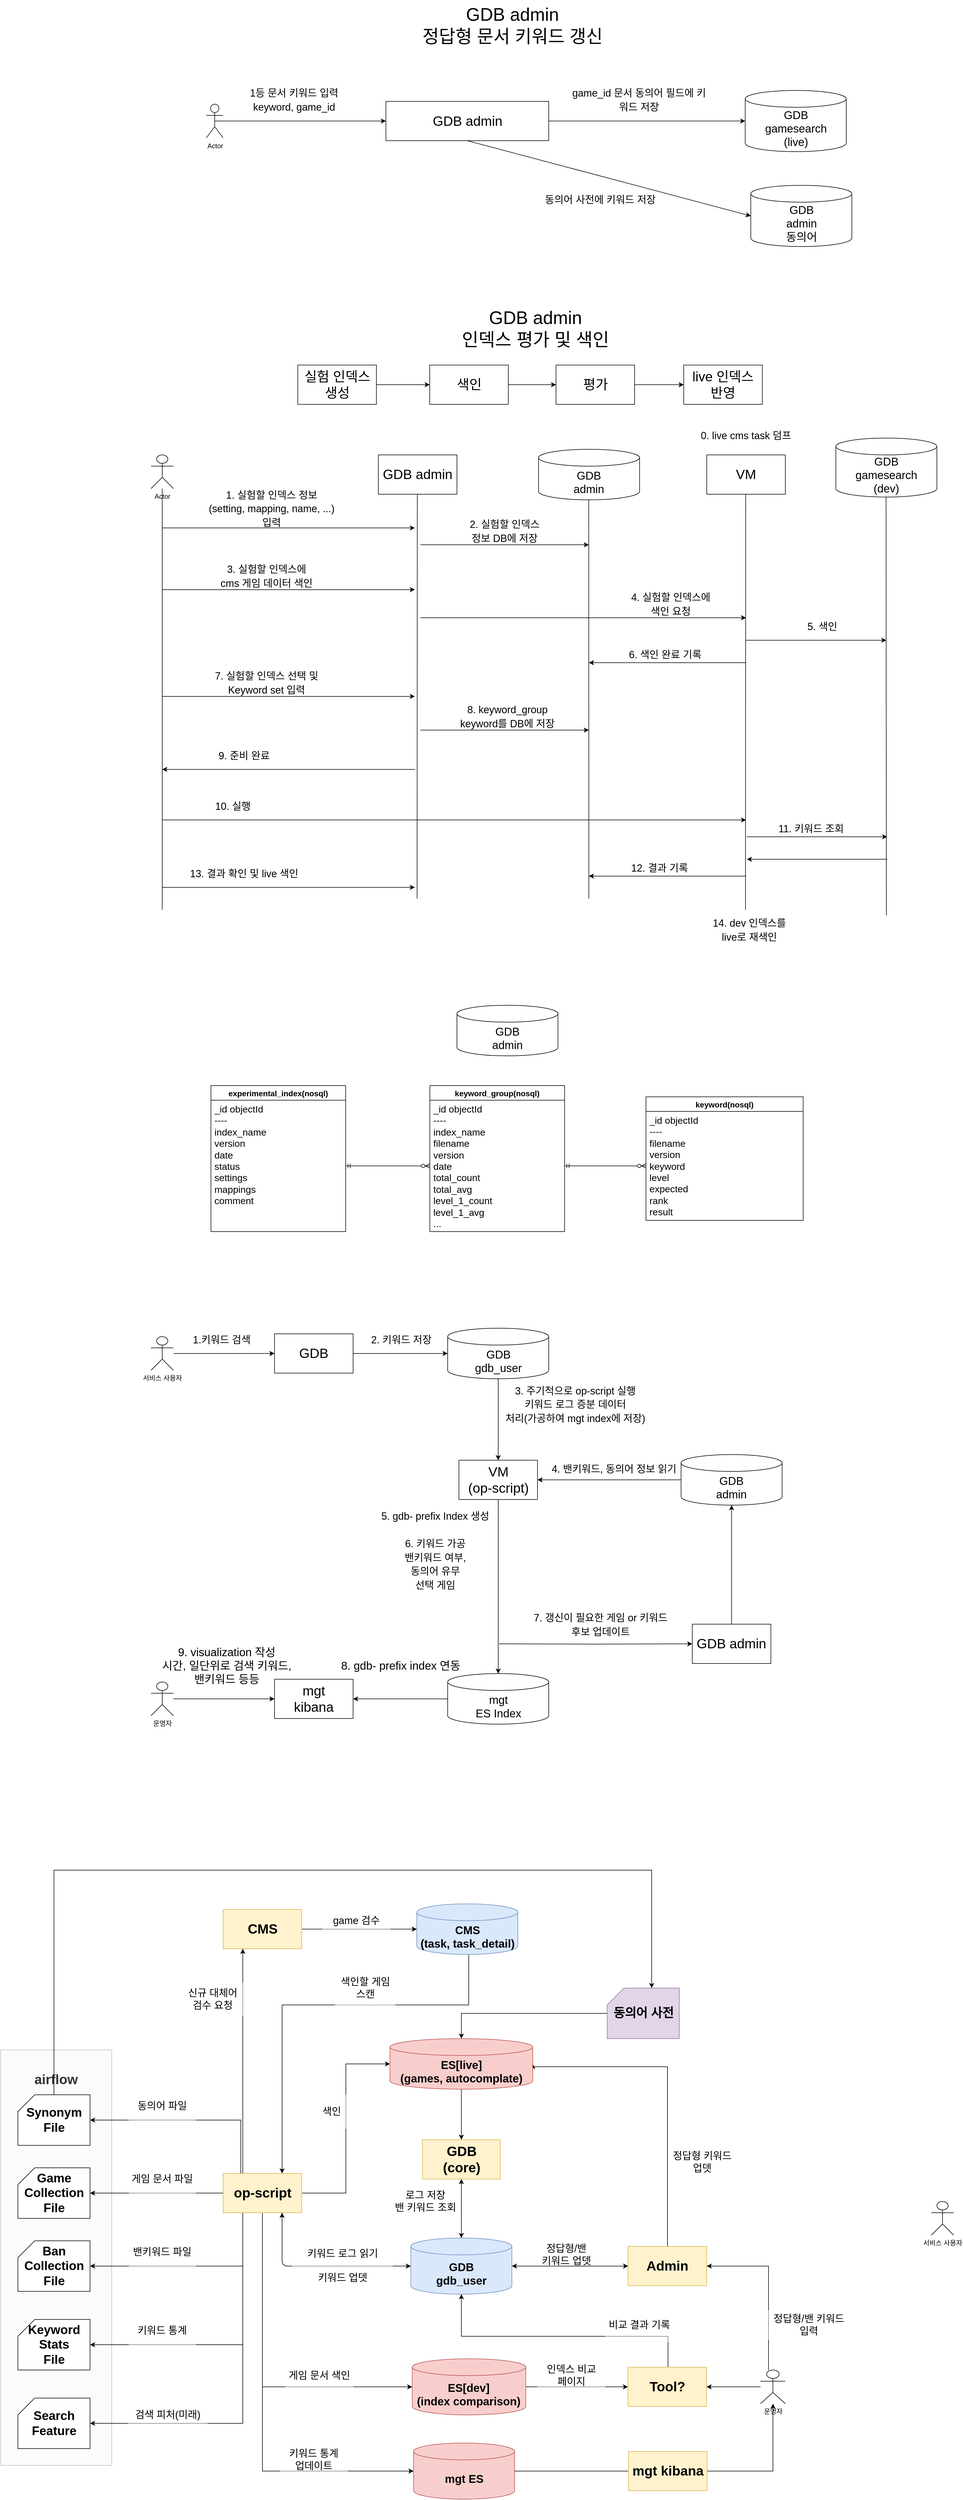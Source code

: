 <mxfile version="21.2.9" type="github">
  <diagram name="페이지-1" id="wMU4Spr5B8NG2VynbrcT">
    <mxGraphModel dx="7838" dy="-63" grid="1" gridSize="10" guides="1" tooltips="1" connect="1" arrows="1" fold="1" page="1" pageScale="1" pageWidth="827" pageHeight="1169" math="0" shadow="0">
      <root>
        <mxCell id="0" />
        <mxCell id="1" parent="0" />
        <mxCell id="NhqdgFwvO9RX2dPejDJj-90" value="airflow&lt;br&gt;&lt;br&gt;&lt;br&gt;&lt;br&gt;&lt;br&gt;&lt;br&gt;&lt;br&gt;&lt;br&gt;&lt;br&gt;&lt;br&gt;&lt;br&gt;&lt;br&gt;&lt;br&gt;&lt;br&gt;&lt;br&gt;&lt;br&gt;&lt;br&gt;&lt;br&gt;&lt;br&gt;&lt;br&gt;&lt;br&gt;&lt;br&gt;&lt;br&gt;" style="rounded=0;whiteSpace=wrap;html=1;fontSize=24;fillColor=#f5f5f5;strokeColor=#666666;fontStyle=1;fontColor=#333333;opacity=40;" vertex="1" parent="1">
          <mxGeometry x="-5087.88" y="4850" width="197.88" height="740" as="geometry" />
        </mxCell>
        <mxCell id="kOj9zgRLDcuydEbsRaON-1" value="&lt;span style=&quot;font-size: 32px;&quot;&gt;GDB admin&lt;br&gt;정답형 문서 키워드 갱신&lt;br&gt;&lt;/span&gt;" style="text;html=1;strokeColor=none;fillColor=none;align=center;verticalAlign=middle;whiteSpace=wrap;rounded=0;" parent="1" vertex="1">
          <mxGeometry x="-4431.5" y="1200" width="510" height="90" as="geometry" />
        </mxCell>
        <mxCell id="kOj9zgRLDcuydEbsRaON-2" value="keyword_group(nosql)" style="swimlane;fontStyle=1;childLayout=stackLayout;horizontal=1;startSize=26;horizontalStack=0;resizeParent=1;resizeParentMax=0;resizeLast=0;collapsible=1;marginBottom=0;align=center;fontSize=14;" parent="1" vertex="1">
          <mxGeometry x="-4323.25" y="3133" width="240" height="260" as="geometry" />
        </mxCell>
        <mxCell id="kOj9zgRLDcuydEbsRaON-3" value="&lt;div&gt;_id objectId&lt;/div&gt;&lt;div&gt;----&lt;/div&gt;&lt;div&gt;index_name&lt;/div&gt;&lt;div&gt;filename&lt;/div&gt;&lt;div&gt;version&lt;/div&gt;&lt;div&gt;date&lt;/div&gt;&lt;div&gt;total_count&lt;/div&gt;&lt;div&gt;total_avg&lt;/div&gt;&lt;div&gt;level_1_count&lt;/div&gt;&lt;div&gt;&lt;span style=&quot;background-color: initial;&quot;&gt;level_1_avg&lt;/span&gt;&lt;/div&gt;&lt;div&gt;&lt;span style=&quot;background-color: initial;&quot;&gt;...&lt;/span&gt;&lt;/div&gt;" style="text;strokeColor=none;fillColor=none;spacingLeft=4;spacingRight=4;overflow=hidden;rotatable=0;points=[[0,0.5],[1,0.5]];portConstraint=eastwest;fontSize=17;whiteSpace=wrap;html=1;verticalAlign=top;spacingTop=0;horizontal=1;" parent="kOj9zgRLDcuydEbsRaON-2" vertex="1">
          <mxGeometry y="26" width="240" height="234" as="geometry" />
        </mxCell>
        <mxCell id="kOj9zgRLDcuydEbsRaON-4" value="keyword(nosql)" style="swimlane;fontStyle=1;childLayout=stackLayout;horizontal=1;startSize=26;horizontalStack=0;resizeParent=1;resizeParentMax=0;resizeLast=0;collapsible=1;marginBottom=0;align=center;fontSize=14;" parent="1" vertex="1">
          <mxGeometry x="-3938.25" y="3153" width="280" height="220" as="geometry" />
        </mxCell>
        <mxCell id="kOj9zgRLDcuydEbsRaON-5" value="_id objectId&lt;br&gt;----&lt;br&gt;filename&lt;br&gt;version&lt;br&gt;keyword&lt;br&gt;level&lt;br&gt;expected&lt;br&gt;rank&lt;br&gt;result" style="text;strokeColor=none;fillColor=none;spacingLeft=4;spacingRight=4;overflow=hidden;rotatable=0;points=[[0,0.5],[1,0.5]];portConstraint=eastwest;fontSize=17;whiteSpace=wrap;html=1;verticalAlign=top;spacingTop=0;horizontal=1;" parent="kOj9zgRLDcuydEbsRaON-4" vertex="1">
          <mxGeometry y="26" width="280" height="194" as="geometry" />
        </mxCell>
        <mxCell id="kOj9zgRLDcuydEbsRaON-16" value="Actor" style="shape=umlActor;verticalLabelPosition=bottom;verticalAlign=top;html=1;outlineConnect=0;" parent="1" vertex="1">
          <mxGeometry x="-4721.5" y="1385.5" width="30" height="60" as="geometry" />
        </mxCell>
        <mxCell id="kOj9zgRLDcuydEbsRaON-17" value="GDB admin" style="rounded=0;whiteSpace=wrap;html=1;fontSize=24;" parent="1" vertex="1">
          <mxGeometry x="-4401.5" y="1380.5" width="290" height="70" as="geometry" />
        </mxCell>
        <mxCell id="kOj9zgRLDcuydEbsRaON-18" value="" style="endArrow=classic;html=1;rounded=0;exitX=0.5;exitY=0.5;exitDx=0;exitDy=0;exitPerimeter=0;entryX=0;entryY=0.5;entryDx=0;entryDy=0;" parent="1" source="kOj9zgRLDcuydEbsRaON-16" target="kOj9zgRLDcuydEbsRaON-17" edge="1">
          <mxGeometry width="50" height="50" relative="1" as="geometry">
            <mxPoint x="-4101.5" y="1621.5" as="sourcePoint" />
            <mxPoint x="-4051.5" y="1571.5" as="targetPoint" />
          </mxGeometry>
        </mxCell>
        <mxCell id="kOj9zgRLDcuydEbsRaON-19" value="&lt;font style=&quot;font-size: 18px;&quot;&gt;1등 문서 키워드 입력&lt;br&gt;keyword, game_id&lt;/font&gt;" style="text;html=1;strokeColor=none;fillColor=none;align=center;verticalAlign=middle;whiteSpace=wrap;rounded=0;fontSize=20;" parent="1" vertex="1">
          <mxGeometry x="-4681.5" y="1331.5" width="231.5" height="90" as="geometry" />
        </mxCell>
        <mxCell id="kOj9zgRLDcuydEbsRaON-20" value="GDB&lt;br style=&quot;font-size: 20px;&quot;&gt;gamesearch&lt;br&gt;(live)" style="shape=cylinder3;whiteSpace=wrap;html=1;boundedLbl=1;backgroundOutline=1;size=15;fontSize=20;" parent="1" vertex="1">
          <mxGeometry x="-3761.5" y="1361" width="180" height="109" as="geometry" />
        </mxCell>
        <mxCell id="kOj9zgRLDcuydEbsRaON-21" value="GDB admin" style="rounded=0;whiteSpace=wrap;html=1;fontSize=24;" parent="1" vertex="1">
          <mxGeometry x="-4415" y="2010" width="140" height="70" as="geometry" />
        </mxCell>
        <mxCell id="kOj9zgRLDcuydEbsRaON-22" value="" style="endArrow=classic;html=1;rounded=0;exitX=1;exitY=0.5;exitDx=0;exitDy=0;entryX=0;entryY=0.5;entryDx=0;entryDy=0;entryPerimeter=0;" parent="1" source="kOj9zgRLDcuydEbsRaON-17" target="kOj9zgRLDcuydEbsRaON-20" edge="1">
          <mxGeometry width="50" height="50" relative="1" as="geometry">
            <mxPoint x="-4121.5" y="1441.5" as="sourcePoint" />
            <mxPoint x="-4051.5" y="1571.5" as="targetPoint" />
          </mxGeometry>
        </mxCell>
        <mxCell id="kOj9zgRLDcuydEbsRaON-23" value="&lt;span style=&quot;font-size: 18px;&quot;&gt;game_id 문서 동의어 필드에 키워드 저장&lt;br&gt;&lt;/span&gt;" style="text;html=1;strokeColor=none;fillColor=none;align=center;verticalAlign=middle;whiteSpace=wrap;rounded=0;fontSize=20;" parent="1" vertex="1">
          <mxGeometry x="-4070.75" y="1321.5" width="240.75" height="110" as="geometry" />
        </mxCell>
        <mxCell id="kOj9zgRLDcuydEbsRaON-24" value="" style="edgeStyle=entityRelationEdgeStyle;fontSize=12;html=1;endArrow=ERzeroToMany;startArrow=ERmandOne;rounded=0;exitX=1;exitY=0.5;exitDx=0;exitDy=0;" parent="1" source="kOj9zgRLDcuydEbsRaON-3" target="kOj9zgRLDcuydEbsRaON-5" edge="1">
          <mxGeometry width="100" height="100" relative="1" as="geometry">
            <mxPoint x="-4253.25" y="3303" as="sourcePoint" />
            <mxPoint x="-4153.25" y="3203" as="targetPoint" />
          </mxGeometry>
        </mxCell>
        <mxCell id="kOj9zgRLDcuydEbsRaON-25" value="Actor" style="shape=umlActor;verticalLabelPosition=bottom;verticalAlign=top;html=1;outlineConnect=0;" parent="1" vertex="1">
          <mxGeometry x="-4820" y="2010" width="40" height="60" as="geometry" />
        </mxCell>
        <mxCell id="kOj9zgRLDcuydEbsRaON-26" value="experimental_index(nosql)" style="swimlane;fontStyle=1;childLayout=stackLayout;horizontal=1;startSize=26;horizontalStack=0;resizeParent=1;resizeParentMax=0;resizeLast=0;collapsible=1;marginBottom=0;align=center;fontSize=14;" parent="1" vertex="1">
          <mxGeometry x="-4713.25" y="3133" width="240" height="260" as="geometry" />
        </mxCell>
        <mxCell id="kOj9zgRLDcuydEbsRaON-27" value="&lt;div&gt;_id objectId&lt;/div&gt;&lt;div&gt;----&lt;/div&gt;&lt;div&gt;index_name&lt;/div&gt;&lt;div&gt;version&lt;/div&gt;&lt;div&gt;date&lt;/div&gt;&lt;div&gt;status&lt;/div&gt;&lt;div&gt;settings&lt;/div&gt;&lt;div&gt;mappings&lt;/div&gt;&lt;div&gt;comment&lt;/div&gt;" style="text;strokeColor=none;fillColor=none;spacingLeft=4;spacingRight=4;overflow=hidden;rotatable=0;points=[[0,0.5],[1,0.5]];portConstraint=eastwest;fontSize=17;whiteSpace=wrap;html=1;verticalAlign=top;spacingTop=0;horizontal=1;" parent="kOj9zgRLDcuydEbsRaON-26" vertex="1">
          <mxGeometry y="26" width="240" height="234" as="geometry" />
        </mxCell>
        <mxCell id="kOj9zgRLDcuydEbsRaON-28" value="" style="edgeStyle=entityRelationEdgeStyle;fontSize=12;html=1;endArrow=ERzeroToMany;startArrow=ERmandOne;rounded=0;entryX=0;entryY=0.5;entryDx=0;entryDy=0;" parent="1" source="kOj9zgRLDcuydEbsRaON-27" target="kOj9zgRLDcuydEbsRaON-3" edge="1">
          <mxGeometry width="100" height="100" relative="1" as="geometry">
            <mxPoint x="-4073.25" y="3286" as="sourcePoint" />
            <mxPoint x="-3928.25" y="3286" as="targetPoint" />
          </mxGeometry>
        </mxCell>
        <mxCell id="kOj9zgRLDcuydEbsRaON-29" value="GDB&lt;br style=&quot;font-size: 20px;&quot;&gt;admin" style="shape=cylinder3;whiteSpace=wrap;html=1;boundedLbl=1;backgroundOutline=1;size=15;fontSize=20;" parent="1" vertex="1">
          <mxGeometry x="-4129.63" y="2000" width="180" height="90" as="geometry" />
        </mxCell>
        <mxCell id="kOj9zgRLDcuydEbsRaON-30" value="" style="endArrow=none;html=1;rounded=0;" parent="1" target="kOj9zgRLDcuydEbsRaON-25" edge="1">
          <mxGeometry width="50" height="50" relative="1" as="geometry">
            <mxPoint x="-4800" y="2820" as="sourcePoint" />
            <mxPoint x="-4670" y="2270" as="targetPoint" />
          </mxGeometry>
        </mxCell>
        <mxCell id="kOj9zgRLDcuydEbsRaON-31" value="" style="endArrow=none;html=1;rounded=0;" parent="1" edge="1">
          <mxGeometry width="50" height="50" relative="1" as="geometry">
            <mxPoint x="-4346" y="2800" as="sourcePoint" />
            <mxPoint x="-4345.59" y="2080" as="targetPoint" />
          </mxGeometry>
        </mxCell>
        <mxCell id="kOj9zgRLDcuydEbsRaON-32" value="" style="endArrow=classic;html=1;rounded=0;" parent="1" edge="1">
          <mxGeometry width="50" height="50" relative="1" as="geometry">
            <mxPoint x="-4800" y="2140" as="sourcePoint" />
            <mxPoint x="-4350" y="2140" as="targetPoint" />
          </mxGeometry>
        </mxCell>
        <mxCell id="kOj9zgRLDcuydEbsRaON-33" value="&lt;span style=&quot;font-size: 18px;&quot;&gt;1. 실험할 인덱스 정보&lt;br&gt;(setting, mapping, name, ...)&lt;br&gt;입력&lt;br&gt;&lt;/span&gt;" style="text;html=1;strokeColor=none;fillColor=none;align=center;verticalAlign=middle;whiteSpace=wrap;rounded=0;fontSize=20;" parent="1" vertex="1">
          <mxGeometry x="-4721.5" y="2060" width="231.5" height="90" as="geometry" />
        </mxCell>
        <mxCell id="kOj9zgRLDcuydEbsRaON-34" value="" style="endArrow=classic;html=1;rounded=0;" parent="1" edge="1">
          <mxGeometry width="50" height="50" relative="1" as="geometry">
            <mxPoint x="-4340" y="2170" as="sourcePoint" />
            <mxPoint x="-4040" y="2170" as="targetPoint" />
          </mxGeometry>
        </mxCell>
        <mxCell id="kOj9zgRLDcuydEbsRaON-35" value="" style="endArrow=none;html=1;rounded=0;" parent="1" edge="1">
          <mxGeometry width="50" height="50" relative="1" as="geometry">
            <mxPoint x="-4040" y="2800" as="sourcePoint" />
            <mxPoint x="-4040.22" y="2090" as="targetPoint" />
          </mxGeometry>
        </mxCell>
        <mxCell id="kOj9zgRLDcuydEbsRaON-36" value="&lt;span style=&quot;font-size: 18px;&quot;&gt;2. 실험할 인덱스&lt;br&gt;정보 DB에 저장&lt;/span&gt;" style="text;html=1;strokeColor=none;fillColor=none;align=center;verticalAlign=middle;whiteSpace=wrap;rounded=0;fontSize=20;" parent="1" vertex="1">
          <mxGeometry x="-4305.75" y="2100" width="231.5" height="90" as="geometry" />
        </mxCell>
        <mxCell id="kOj9zgRLDcuydEbsRaON-37" value="" style="endArrow=classic;html=1;rounded=0;" parent="1" edge="1">
          <mxGeometry width="50" height="50" relative="1" as="geometry">
            <mxPoint x="-4800" y="2250" as="sourcePoint" />
            <mxPoint x="-4350" y="2250" as="targetPoint" />
          </mxGeometry>
        </mxCell>
        <mxCell id="kOj9zgRLDcuydEbsRaON-38" value="&lt;span style=&quot;font-size: 18px;&quot;&gt;3. 실험할 인덱스에 &lt;br&gt;cms 게임 데이터 색인&lt;br&gt;&lt;/span&gt;" style="text;html=1;strokeColor=none;fillColor=none;align=center;verticalAlign=middle;whiteSpace=wrap;rounded=0;fontSize=20;" parent="1" vertex="1">
          <mxGeometry x="-4730" y="2180" width="231.5" height="90" as="geometry" />
        </mxCell>
        <mxCell id="kOj9zgRLDcuydEbsRaON-39" value="" style="endArrow=classic;html=1;rounded=0;" parent="1" edge="1">
          <mxGeometry width="50" height="50" relative="1" as="geometry">
            <mxPoint x="-4340" y="2300" as="sourcePoint" />
            <mxPoint x="-3760" y="2300" as="targetPoint" />
          </mxGeometry>
        </mxCell>
        <mxCell id="kOj9zgRLDcuydEbsRaON-41" value="VM" style="rounded=0;whiteSpace=wrap;html=1;fontSize=24;" parent="1" vertex="1">
          <mxGeometry x="-3830" y="2010" width="140" height="70" as="geometry" />
        </mxCell>
        <mxCell id="kOj9zgRLDcuydEbsRaON-42" value="" style="endArrow=none;html=1;rounded=0;" parent="1" edge="1">
          <mxGeometry width="50" height="50" relative="1" as="geometry">
            <mxPoint x="-3761" y="2820" as="sourcePoint" />
            <mxPoint x="-3760.59" y="2080" as="targetPoint" />
          </mxGeometry>
        </mxCell>
        <mxCell id="kOj9zgRLDcuydEbsRaON-43" value="&lt;span style=&quot;font-size: 18px;&quot;&gt;4. 실험할 인덱스에 &lt;br&gt;색인 요청&lt;/span&gt;" style="text;html=1;strokeColor=none;fillColor=none;align=center;verticalAlign=middle;whiteSpace=wrap;rounded=0;fontSize=20;" parent="1" vertex="1">
          <mxGeometry x="-4010" y="2230" width="231.5" height="90" as="geometry" />
        </mxCell>
        <mxCell id="kOj9zgRLDcuydEbsRaON-44" value="" style="endArrow=classic;html=1;rounded=0;" parent="1" edge="1">
          <mxGeometry width="50" height="50" relative="1" as="geometry">
            <mxPoint x="-3760" y="2380" as="sourcePoint" />
            <mxPoint x="-4040" y="2380" as="targetPoint" />
          </mxGeometry>
        </mxCell>
        <mxCell id="kOj9zgRLDcuydEbsRaON-45" value="GDB&lt;br&gt;gamesearch&lt;br&gt;(dev)" style="shape=cylinder3;whiteSpace=wrap;html=1;boundedLbl=1;backgroundOutline=1;size=15;fontSize=20;" parent="1" vertex="1">
          <mxGeometry x="-3600" y="1980" width="180" height="105" as="geometry" />
        </mxCell>
        <mxCell id="kOj9zgRLDcuydEbsRaON-46" value="" style="endArrow=classic;html=1;rounded=0;" parent="1" edge="1">
          <mxGeometry width="50" height="50" relative="1" as="geometry">
            <mxPoint x="-3760" y="2340" as="sourcePoint" />
            <mxPoint x="-3510" y="2340" as="targetPoint" />
          </mxGeometry>
        </mxCell>
        <mxCell id="kOj9zgRLDcuydEbsRaON-47" value="" style="endArrow=none;html=1;rounded=0;" parent="1" edge="1">
          <mxGeometry width="50" height="50" relative="1" as="geometry">
            <mxPoint x="-3510" y="2830" as="sourcePoint" />
            <mxPoint x="-3510.59" y="2085" as="targetPoint" />
          </mxGeometry>
        </mxCell>
        <mxCell id="kOj9zgRLDcuydEbsRaON-48" value="&lt;span style=&quot;font-size: 18px;&quot;&gt;5. 색인&lt;/span&gt;" style="text;html=1;strokeColor=none;fillColor=none;align=center;verticalAlign=middle;whiteSpace=wrap;rounded=0;fontSize=20;" parent="1" vertex="1">
          <mxGeometry x="-3740" y="2270" width="231.5" height="90" as="geometry" />
        </mxCell>
        <mxCell id="kOj9zgRLDcuydEbsRaON-49" value="&lt;span style=&quot;font-size: 18px;&quot;&gt;6. 색인 완료 기록&lt;/span&gt;" style="text;html=1;strokeColor=none;fillColor=none;align=center;verticalAlign=middle;whiteSpace=wrap;rounded=0;fontSize=20;" parent="1" vertex="1">
          <mxGeometry x="-4020" y="2320" width="231.5" height="90" as="geometry" />
        </mxCell>
        <mxCell id="kOj9zgRLDcuydEbsRaON-50" value="" style="endArrow=classic;html=1;rounded=0;" parent="1" edge="1">
          <mxGeometry width="50" height="50" relative="1" as="geometry">
            <mxPoint x="-4800" y="2440" as="sourcePoint" />
            <mxPoint x="-4350" y="2440" as="targetPoint" />
          </mxGeometry>
        </mxCell>
        <mxCell id="kOj9zgRLDcuydEbsRaON-51" value="&lt;span style=&quot;font-size: 18px;&quot;&gt;7. 실험할 인덱스 선택 및 Keyword set 입력&lt;br&gt;&lt;/span&gt;" style="text;html=1;strokeColor=none;fillColor=none;align=center;verticalAlign=middle;whiteSpace=wrap;rounded=0;fontSize=20;" parent="1" vertex="1">
          <mxGeometry x="-4730" y="2370" width="231.5" height="90" as="geometry" />
        </mxCell>
        <mxCell id="kOj9zgRLDcuydEbsRaON-52" value="" style="endArrow=classic;html=1;rounded=0;" parent="1" edge="1">
          <mxGeometry width="50" height="50" relative="1" as="geometry">
            <mxPoint x="-4340" y="2500" as="sourcePoint" />
            <mxPoint x="-4040" y="2500" as="targetPoint" />
          </mxGeometry>
        </mxCell>
        <mxCell id="kOj9zgRLDcuydEbsRaON-53" value="&lt;span style=&quot;font-size: 18px;&quot;&gt;8. keyword_group&lt;br&gt;keyword를 DB에 저장&lt;br&gt;&lt;/span&gt;" style="text;html=1;strokeColor=none;fillColor=none;align=center;verticalAlign=middle;whiteSpace=wrap;rounded=0;fontSize=20;" parent="1" vertex="1">
          <mxGeometry x="-4301.5" y="2430" width="231.5" height="90" as="geometry" />
        </mxCell>
        <mxCell id="kOj9zgRLDcuydEbsRaON-54" value="" style="endArrow=classic;html=1;rounded=0;" parent="1" edge="1">
          <mxGeometry width="50" height="50" relative="1" as="geometry">
            <mxPoint x="-4350" y="2570" as="sourcePoint" />
            <mxPoint x="-4800" y="2570" as="targetPoint" />
          </mxGeometry>
        </mxCell>
        <mxCell id="kOj9zgRLDcuydEbsRaON-55" value="&lt;span style=&quot;font-size: 18px;&quot;&gt;9. 준비 완료&lt;br&gt;&lt;/span&gt;" style="text;html=1;strokeColor=none;fillColor=none;align=center;verticalAlign=middle;whiteSpace=wrap;rounded=0;fontSize=20;" parent="1" vertex="1">
          <mxGeometry x="-4770" y="2500" width="231.5" height="90" as="geometry" />
        </mxCell>
        <mxCell id="kOj9zgRLDcuydEbsRaON-56" value="" style="endArrow=classic;html=1;rounded=0;" parent="1" edge="1">
          <mxGeometry width="50" height="50" relative="1" as="geometry">
            <mxPoint x="-4800" y="2660" as="sourcePoint" />
            <mxPoint x="-3760" y="2660" as="targetPoint" />
          </mxGeometry>
        </mxCell>
        <mxCell id="kOj9zgRLDcuydEbsRaON-57" value="&lt;span style=&quot;font-size: 18px;&quot;&gt;10. 실행&lt;br&gt;&lt;/span&gt;" style="text;html=1;strokeColor=none;fillColor=none;align=center;verticalAlign=middle;whiteSpace=wrap;rounded=0;fontSize=20;" parent="1" vertex="1">
          <mxGeometry x="-4790" y="2590" width="231.5" height="90" as="geometry" />
        </mxCell>
        <mxCell id="kOj9zgRLDcuydEbsRaON-58" value="" style="endArrow=classic;html=1;rounded=0;" parent="1" edge="1">
          <mxGeometry width="50" height="50" relative="1" as="geometry">
            <mxPoint x="-3758.5" y="2690" as="sourcePoint" />
            <mxPoint x="-3508.5" y="2690" as="targetPoint" />
          </mxGeometry>
        </mxCell>
        <mxCell id="kOj9zgRLDcuydEbsRaON-59" value="" style="endArrow=classic;html=1;rounded=0;" parent="1" edge="1">
          <mxGeometry width="50" height="50" relative="1" as="geometry">
            <mxPoint x="-3508.5" y="2730" as="sourcePoint" />
            <mxPoint x="-3758.5" y="2730" as="targetPoint" />
          </mxGeometry>
        </mxCell>
        <mxCell id="kOj9zgRLDcuydEbsRaON-60" value="" style="endArrow=classic;html=1;rounded=0;" parent="1" edge="1">
          <mxGeometry width="50" height="50" relative="1" as="geometry">
            <mxPoint x="-3760" y="2760" as="sourcePoint" />
            <mxPoint x="-4040" y="2760" as="targetPoint" />
          </mxGeometry>
        </mxCell>
        <mxCell id="kOj9zgRLDcuydEbsRaON-61" value="&lt;span style=&quot;font-size: 18px;&quot;&gt;12. 결과 기록&lt;/span&gt;" style="text;html=1;strokeColor=none;fillColor=none;align=center;verticalAlign=middle;whiteSpace=wrap;rounded=0;fontSize=20;" parent="1" vertex="1">
          <mxGeometry x="-4030" y="2700" width="231.5" height="90" as="geometry" />
        </mxCell>
        <mxCell id="kOj9zgRLDcuydEbsRaON-62" value="&lt;span style=&quot;font-size: 18px;&quot;&gt;11. 키워드 조회&lt;/span&gt;" style="text;html=1;strokeColor=none;fillColor=none;align=center;verticalAlign=middle;whiteSpace=wrap;rounded=0;fontSize=20;" parent="1" vertex="1">
          <mxGeometry x="-3760" y="2630" width="231.5" height="90" as="geometry" />
        </mxCell>
        <mxCell id="kOj9zgRLDcuydEbsRaON-63" value="" style="endArrow=classic;html=1;rounded=0;" parent="1" edge="1">
          <mxGeometry width="50" height="50" relative="1" as="geometry">
            <mxPoint x="-4800" y="2780" as="sourcePoint" />
            <mxPoint x="-4350" y="2780" as="targetPoint" />
          </mxGeometry>
        </mxCell>
        <mxCell id="kOj9zgRLDcuydEbsRaON-64" value="&lt;span style=&quot;font-size: 18px;&quot;&gt;13. 결과 확인 및 live 색인&lt;br&gt;&lt;/span&gt;" style="text;html=1;strokeColor=none;fillColor=none;align=center;verticalAlign=middle;whiteSpace=wrap;rounded=0;fontSize=20;" parent="1" vertex="1">
          <mxGeometry x="-4770" y="2710" width="231.5" height="90" as="geometry" />
        </mxCell>
        <mxCell id="kOj9zgRLDcuydEbsRaON-65" value="&lt;span style=&quot;font-size: 18px;&quot;&gt;0. live cms task 덤프&lt;br&gt;&lt;/span&gt;" style="text;html=1;strokeColor=none;fillColor=none;align=center;verticalAlign=middle;whiteSpace=wrap;rounded=0;fontSize=20;" parent="1" vertex="1">
          <mxGeometry x="-3875.75" y="1930" width="231.5" height="90" as="geometry" />
        </mxCell>
        <mxCell id="kOj9zgRLDcuydEbsRaON-66" value="&lt;span style=&quot;font-size: 18px;&quot;&gt;14. dev 인덱스를 &lt;br&gt;live로 재색인&lt;br&gt;&lt;/span&gt;" style="text;html=1;strokeColor=none;fillColor=none;align=center;verticalAlign=middle;whiteSpace=wrap;rounded=0;fontSize=20;" parent="1" vertex="1">
          <mxGeometry x="-3870" y="2810" width="231.5" height="90" as="geometry" />
        </mxCell>
        <mxCell id="xoKeOdRZfIXwxLfYwCdb-1" value="&lt;span style=&quot;font-size: 32px;&quot;&gt;GDB admin&lt;br&gt;인덱스 평가 및 색인&lt;br&gt;&lt;/span&gt;" style="text;html=1;strokeColor=none;fillColor=none;align=center;verticalAlign=middle;whiteSpace=wrap;rounded=0;" parent="1" vertex="1">
          <mxGeometry x="-4390.0" y="1740" width="510" height="90" as="geometry" />
        </mxCell>
        <mxCell id="xoKeOdRZfIXwxLfYwCdb-3" value="GDB&lt;br style=&quot;font-size: 20px;&quot;&gt;admin" style="shape=cylinder3;whiteSpace=wrap;html=1;boundedLbl=1;backgroundOutline=1;size=15;fontSize=20;" parent="1" vertex="1">
          <mxGeometry x="-4275" y="2990" width="180" height="90" as="geometry" />
        </mxCell>
        <mxCell id="xoKeOdRZfIXwxLfYwCdb-4" value="실험 인덱스 생성" style="rounded=0;whiteSpace=wrap;html=1;fontSize=24;" parent="1" vertex="1">
          <mxGeometry x="-4558.5" y="1850" width="140" height="70" as="geometry" />
        </mxCell>
        <mxCell id="xoKeOdRZfIXwxLfYwCdb-5" value="색인" style="rounded=0;whiteSpace=wrap;html=1;fontSize=24;" parent="1" vertex="1">
          <mxGeometry x="-4323.5" y="1850" width="140" height="70" as="geometry" />
        </mxCell>
        <mxCell id="xoKeOdRZfIXwxLfYwCdb-6" value="평가" style="rounded=0;whiteSpace=wrap;html=1;fontSize=24;" parent="1" vertex="1">
          <mxGeometry x="-4098.5" y="1850" width="140" height="70" as="geometry" />
        </mxCell>
        <mxCell id="xoKeOdRZfIXwxLfYwCdb-7" value="live 인덱스&lt;br&gt;반영" style="rounded=0;whiteSpace=wrap;html=1;fontSize=24;" parent="1" vertex="1">
          <mxGeometry x="-3871" y="1850" width="140" height="70" as="geometry" />
        </mxCell>
        <mxCell id="xoKeOdRZfIXwxLfYwCdb-9" value="" style="endArrow=classic;html=1;rounded=0;exitX=1;exitY=0.5;exitDx=0;exitDy=0;entryX=0;entryY=0.5;entryDx=0;entryDy=0;" parent="1" source="xoKeOdRZfIXwxLfYwCdb-4" target="xoKeOdRZfIXwxLfYwCdb-5" edge="1">
          <mxGeometry width="50" height="50" relative="1" as="geometry">
            <mxPoint x="-4108.5" y="1700" as="sourcePoint" />
            <mxPoint x="-4058.5" y="1650" as="targetPoint" />
          </mxGeometry>
        </mxCell>
        <mxCell id="xoKeOdRZfIXwxLfYwCdb-10" value="" style="endArrow=classic;html=1;rounded=0;exitX=1;exitY=0.5;exitDx=0;exitDy=0;entryX=0;entryY=0.5;entryDx=0;entryDy=0;" parent="1" source="xoKeOdRZfIXwxLfYwCdb-5" target="xoKeOdRZfIXwxLfYwCdb-6" edge="1">
          <mxGeometry width="50" height="50" relative="1" as="geometry">
            <mxPoint x="-4408.5" y="1895" as="sourcePoint" />
            <mxPoint x="-4313.5" y="1895" as="targetPoint" />
          </mxGeometry>
        </mxCell>
        <mxCell id="xoKeOdRZfIXwxLfYwCdb-13" value="" style="endArrow=classic;html=1;rounded=0;exitX=1;exitY=0.5;exitDx=0;exitDy=0;entryX=0;entryY=0.5;entryDx=0;entryDy=0;" parent="1" source="xoKeOdRZfIXwxLfYwCdb-6" target="xoKeOdRZfIXwxLfYwCdb-7" edge="1">
          <mxGeometry width="50" height="50" relative="1" as="geometry">
            <mxPoint x="-4163.5" y="1905" as="sourcePoint" />
            <mxPoint x="-4078.5" y="1905" as="targetPoint" />
          </mxGeometry>
        </mxCell>
        <mxCell id="xoKeOdRZfIXwxLfYwCdb-14" value="GDB&lt;br&gt;admin&lt;br&gt;동의어" style="shape=cylinder3;whiteSpace=wrap;html=1;boundedLbl=1;backgroundOutline=1;size=15;fontSize=20;" parent="1" vertex="1">
          <mxGeometry x="-3751.5" y="1530" width="180" height="109" as="geometry" />
        </mxCell>
        <mxCell id="xoKeOdRZfIXwxLfYwCdb-17" value="" style="endArrow=classic;html=1;rounded=0;exitX=0.5;exitY=1;exitDx=0;exitDy=0;entryX=0;entryY=0.5;entryDx=0;entryDy=0;entryPerimeter=0;" parent="1" source="kOj9zgRLDcuydEbsRaON-17" target="xoKeOdRZfIXwxLfYwCdb-14" edge="1">
          <mxGeometry width="50" height="50" relative="1" as="geometry">
            <mxPoint x="-4270" y="1570" as="sourcePoint" />
            <mxPoint x="-4220" y="1520" as="targetPoint" />
          </mxGeometry>
        </mxCell>
        <mxCell id="xoKeOdRZfIXwxLfYwCdb-18" value="&lt;span style=&quot;font-size: 18px;&quot;&gt;동의어 사전에 키워드 저장&lt;br&gt;&lt;/span&gt;" style="text;html=1;strokeColor=none;fillColor=none;align=center;verticalAlign=middle;whiteSpace=wrap;rounded=0;fontSize=20;" parent="1" vertex="1">
          <mxGeometry x="-4140" y="1500" width="240.75" height="110" as="geometry" />
        </mxCell>
        <mxCell id="xoKeOdRZfIXwxLfYwCdb-24" value="" style="edgeStyle=orthogonalEdgeStyle;rounded=0;orthogonalLoop=1;jettySize=auto;html=1;entryX=0;entryY=0.5;entryDx=0;entryDy=0;" parent="1" source="xoKeOdRZfIXwxLfYwCdb-19" target="xoKeOdRZfIXwxLfYwCdb-20" edge="1">
          <mxGeometry relative="1" as="geometry">
            <mxPoint x="-4720" y="3610" as="targetPoint" />
          </mxGeometry>
        </mxCell>
        <mxCell id="xoKeOdRZfIXwxLfYwCdb-19" value="서비스 사용자" style="shape=umlActor;verticalLabelPosition=bottom;verticalAlign=top;html=1;outlineConnect=0;" parent="1" vertex="1">
          <mxGeometry x="-4820" y="3580" width="40" height="60" as="geometry" />
        </mxCell>
        <mxCell id="xoKeOdRZfIXwxLfYwCdb-27" value="" style="edgeStyle=orthogonalEdgeStyle;rounded=0;orthogonalLoop=1;jettySize=auto;html=1;entryX=0;entryY=0.5;entryDx=0;entryDy=0;entryPerimeter=0;" parent="1" source="xoKeOdRZfIXwxLfYwCdb-20" target="xoKeOdRZfIXwxLfYwCdb-25" edge="1">
          <mxGeometry relative="1" as="geometry">
            <mxPoint x="-4385.75" y="3610" as="targetPoint" />
          </mxGeometry>
        </mxCell>
        <mxCell id="xoKeOdRZfIXwxLfYwCdb-20" value="GDB" style="rounded=0;whiteSpace=wrap;html=1;fontSize=24;" parent="1" vertex="1">
          <mxGeometry x="-4600" y="3575" width="140" height="70" as="geometry" />
        </mxCell>
        <mxCell id="xoKeOdRZfIXwxLfYwCdb-29" style="edgeStyle=orthogonalEdgeStyle;rounded=0;orthogonalLoop=1;jettySize=auto;html=1;exitX=0.5;exitY=1;exitDx=0;exitDy=0;exitPerimeter=0;" parent="1" source="xoKeOdRZfIXwxLfYwCdb-25" target="xoKeOdRZfIXwxLfYwCdb-28" edge="1">
          <mxGeometry relative="1" as="geometry" />
        </mxCell>
        <mxCell id="xoKeOdRZfIXwxLfYwCdb-25" value="GDB&lt;br style=&quot;font-size: 20px;&quot;&gt;gdb_user" style="shape=cylinder3;whiteSpace=wrap;html=1;boundedLbl=1;backgroundOutline=1;size=15;fontSize=20;" parent="1" vertex="1">
          <mxGeometry x="-4291.5" y="3565" width="180" height="90" as="geometry" />
        </mxCell>
        <mxCell id="xoKeOdRZfIXwxLfYwCdb-31" style="edgeStyle=orthogonalEdgeStyle;rounded=0;orthogonalLoop=1;jettySize=auto;html=1;" parent="1" source="xoKeOdRZfIXwxLfYwCdb-28" target="xoKeOdRZfIXwxLfYwCdb-30" edge="1">
          <mxGeometry relative="1" as="geometry">
            <mxPoint x="-4211.5" y="4110" as="sourcePoint" />
          </mxGeometry>
        </mxCell>
        <mxCell id="xoKeOdRZfIXwxLfYwCdb-28" value="VM&lt;br&gt;(op-script)" style="rounded=0;whiteSpace=wrap;html=1;fontSize=24;" parent="1" vertex="1">
          <mxGeometry x="-4271.5" y="3800" width="140" height="70" as="geometry" />
        </mxCell>
        <mxCell id="xoKeOdRZfIXwxLfYwCdb-33" style="edgeStyle=orthogonalEdgeStyle;rounded=0;orthogonalLoop=1;jettySize=auto;html=1;entryX=1;entryY=0.5;entryDx=0;entryDy=0;" parent="1" source="xoKeOdRZfIXwxLfYwCdb-30" target="xoKeOdRZfIXwxLfYwCdb-32" edge="1">
          <mxGeometry relative="1" as="geometry" />
        </mxCell>
        <mxCell id="xoKeOdRZfIXwxLfYwCdb-30" value="mgt&lt;br&gt;ES Index" style="shape=cylinder3;whiteSpace=wrap;html=1;boundedLbl=1;backgroundOutline=1;size=15;fontSize=20;" parent="1" vertex="1">
          <mxGeometry x="-4291.5" y="4180" width="180" height="90" as="geometry" />
        </mxCell>
        <mxCell id="xoKeOdRZfIXwxLfYwCdb-32" value="mgt&lt;br&gt;kibana" style="rounded=0;whiteSpace=wrap;html=1;fontSize=24;" parent="1" vertex="1">
          <mxGeometry x="-4600" y="4190" width="140" height="70" as="geometry" />
        </mxCell>
        <mxCell id="xoKeOdRZfIXwxLfYwCdb-35" style="edgeStyle=orthogonalEdgeStyle;rounded=0;orthogonalLoop=1;jettySize=auto;html=1;entryX=0;entryY=0.5;entryDx=0;entryDy=0;" parent="1" source="xoKeOdRZfIXwxLfYwCdb-34" target="xoKeOdRZfIXwxLfYwCdb-32" edge="1">
          <mxGeometry relative="1" as="geometry" />
        </mxCell>
        <mxCell id="xoKeOdRZfIXwxLfYwCdb-34" value="운영자" style="shape=umlActor;verticalLabelPosition=bottom;verticalAlign=top;html=1;outlineConnect=0;" parent="1" vertex="1">
          <mxGeometry x="-4820" y="4195" width="40" height="60" as="geometry" />
        </mxCell>
        <mxCell id="xoKeOdRZfIXwxLfYwCdb-36" value="&lt;span style=&quot;font-size: 18px;&quot;&gt;1.키워드 검색&lt;br&gt;&lt;/span&gt;" style="text;html=1;strokeColor=none;fillColor=none;align=center;verticalAlign=middle;whiteSpace=wrap;rounded=0;fontSize=20;" parent="1" vertex="1">
          <mxGeometry x="-4810" y="3540" width="231.5" height="90" as="geometry" />
        </mxCell>
        <mxCell id="xoKeOdRZfIXwxLfYwCdb-37" value="&lt;span style=&quot;font-size: 18px;&quot;&gt;2. 키워드 저장&lt;br&gt;&lt;/span&gt;" style="text;html=1;strokeColor=none;fillColor=none;align=center;verticalAlign=middle;whiteSpace=wrap;rounded=0;fontSize=20;" parent="1" vertex="1">
          <mxGeometry x="-4490" y="3540" width="231.5" height="90" as="geometry" />
        </mxCell>
        <mxCell id="xoKeOdRZfIXwxLfYwCdb-38" value="&lt;span style=&quot;font-size: 18px;&quot;&gt;3. 주기적으로 op-script 실행&lt;br&gt;키워드 로그 증분 데이터 &lt;br&gt;처리(가공하여 mgt index에 저장)&lt;br&gt;&lt;/span&gt;" style="text;html=1;strokeColor=none;fillColor=none;align=center;verticalAlign=middle;whiteSpace=wrap;rounded=0;fontSize=20;" parent="1" vertex="1">
          <mxGeometry x="-4229.25" y="3655" width="330" height="90" as="geometry" />
        </mxCell>
        <mxCell id="xoKeOdRZfIXwxLfYwCdb-39" value="&lt;span style=&quot;font-size: 18px;&quot;&gt;5. gdb- prefix Index 생성&lt;br&gt;&lt;br&gt;6. 키워드 가공&lt;br&gt;밴키워드 여부,&lt;br&gt;동의어 유무&lt;br&gt;선택 게임&lt;br&gt;&lt;/span&gt;" style="text;html=1;strokeColor=none;fillColor=none;align=center;verticalAlign=middle;whiteSpace=wrap;rounded=0;fontSize=20;" parent="1" vertex="1">
          <mxGeometry x="-4418.5" y="3860" width="208.5" height="200" as="geometry" />
        </mxCell>
        <mxCell id="xoKeOdRZfIXwxLfYwCdb-40" value="8. gdb- prefix index 연동" style="text;html=1;strokeColor=none;fillColor=none;align=center;verticalAlign=middle;whiteSpace=wrap;rounded=0;fontSize=20;" parent="1" vertex="1">
          <mxGeometry x="-4540" y="4120" width="330" height="90" as="geometry" />
        </mxCell>
        <mxCell id="xoKeOdRZfIXwxLfYwCdb-41" value="9. visualization 작성&lt;br&gt;시간, 일단위로 검색 키워드,&lt;br&gt;밴키워드 등등" style="text;html=1;strokeColor=none;fillColor=none;align=center;verticalAlign=middle;whiteSpace=wrap;rounded=0;fontSize=20;" parent="1" vertex="1">
          <mxGeometry x="-4850" y="4120" width="330" height="90" as="geometry" />
        </mxCell>
        <mxCell id="xoKeOdRZfIXwxLfYwCdb-43" style="edgeStyle=orthogonalEdgeStyle;rounded=0;orthogonalLoop=1;jettySize=auto;html=1;entryX=1;entryY=0.5;entryDx=0;entryDy=0;" parent="1" source="xoKeOdRZfIXwxLfYwCdb-42" target="xoKeOdRZfIXwxLfYwCdb-28" edge="1">
          <mxGeometry relative="1" as="geometry" />
        </mxCell>
        <mxCell id="xoKeOdRZfIXwxLfYwCdb-42" value="GDB&lt;br&gt;admin" style="shape=cylinder3;whiteSpace=wrap;html=1;boundedLbl=1;backgroundOutline=1;size=15;fontSize=20;" parent="1" vertex="1">
          <mxGeometry x="-3875.75" y="3790" width="180" height="90" as="geometry" />
        </mxCell>
        <mxCell id="xoKeOdRZfIXwxLfYwCdb-44" value="&lt;span style=&quot;font-size: 18px;&quot;&gt;4. 밴키워드, 동의어 정보 읽기&lt;br&gt;&lt;/span&gt;" style="text;html=1;strokeColor=none;fillColor=none;align=center;verticalAlign=middle;whiteSpace=wrap;rounded=0;fontSize=20;" parent="1" vertex="1">
          <mxGeometry x="-4160.37" y="3770" width="330" height="90" as="geometry" />
        </mxCell>
        <mxCell id="xoKeOdRZfIXwxLfYwCdb-49" style="edgeStyle=orthogonalEdgeStyle;rounded=0;orthogonalLoop=1;jettySize=auto;html=1;entryX=0.5;entryY=1;entryDx=0;entryDy=0;entryPerimeter=0;" parent="1" source="xoKeOdRZfIXwxLfYwCdb-45" target="xoKeOdRZfIXwxLfYwCdb-42" edge="1">
          <mxGeometry relative="1" as="geometry" />
        </mxCell>
        <mxCell id="xoKeOdRZfIXwxLfYwCdb-45" value="GDB admin" style="rounded=0;whiteSpace=wrap;html=1;fontSize=24;" parent="1" vertex="1">
          <mxGeometry x="-3855.75" y="4092" width="140" height="70" as="geometry" />
        </mxCell>
        <mxCell id="xoKeOdRZfIXwxLfYwCdb-46" style="edgeStyle=orthogonalEdgeStyle;rounded=0;orthogonalLoop=1;jettySize=auto;html=1;entryX=0;entryY=0.5;entryDx=0;entryDy=0;" parent="1" target="xoKeOdRZfIXwxLfYwCdb-45" edge="1">
          <mxGeometry relative="1" as="geometry">
            <mxPoint x="-4200" y="4127" as="sourcePoint" />
            <mxPoint x="-3912.13" y="4126.33" as="targetPoint" />
          </mxGeometry>
        </mxCell>
        <mxCell id="xoKeOdRZfIXwxLfYwCdb-47" value="&lt;span style=&quot;font-size: 18px;&quot;&gt;7. 갱신이 필요한 게임 or 키워드&lt;br&gt;후보 업데이트&lt;br&gt;&lt;/span&gt;" style="text;html=1;strokeColor=none;fillColor=none;align=center;verticalAlign=middle;whiteSpace=wrap;rounded=0;fontSize=20;" parent="1" vertex="1">
          <mxGeometry x="-4160.37" y="4047" width="281.5" height="90" as="geometry" />
        </mxCell>
        <mxCell id="NhqdgFwvO9RX2dPejDJj-60" style="edgeStyle=orthogonalEdgeStyle;rounded=0;orthogonalLoop=1;jettySize=auto;html=1;exitX=1;exitY=0.5;exitDx=0;exitDy=0;entryX=0;entryY=0.5;entryDx=0;entryDy=0;entryPerimeter=0;" edge="1" parent="1" source="NhqdgFwvO9RX2dPejDJj-1" target="NhqdgFwvO9RX2dPejDJj-10">
          <mxGeometry relative="1" as="geometry" />
        </mxCell>
        <mxCell id="NhqdgFwvO9RX2dPejDJj-1" value="CMS" style="rounded=0;whiteSpace=wrap;html=1;fontSize=24;fillColor=#fff2cc;strokeColor=#d6b656;fontStyle=1" vertex="1" parent="1">
          <mxGeometry x="-4691.5" y="4600" width="140" height="70" as="geometry" />
        </mxCell>
        <mxCell id="NhqdgFwvO9RX2dPejDJj-73" style="edgeStyle=orthogonalEdgeStyle;rounded=0;orthogonalLoop=1;jettySize=auto;html=1;entryX=1;entryY=0.5;entryDx=0;entryDy=0;entryPerimeter=0;" edge="1" parent="1" source="NhqdgFwvO9RX2dPejDJj-2" target="NhqdgFwvO9RX2dPejDJj-16">
          <mxGeometry relative="1" as="geometry">
            <Array as="points">
              <mxPoint x="-3900" y="4880" />
              <mxPoint x="-4140" y="4880" />
            </Array>
          </mxGeometry>
        </mxCell>
        <mxCell id="NhqdgFwvO9RX2dPejDJj-2" value="Admin" style="rounded=0;whiteSpace=wrap;html=1;fontSize=24;fillColor=#fff2cc;strokeColor=#d6b656;fontStyle=1" vertex="1" parent="1">
          <mxGeometry x="-3970" y="5200" width="140" height="70" as="geometry" />
        </mxCell>
        <mxCell id="NhqdgFwvO9RX2dPejDJj-3" value="GDB&lt;br&gt;(core)" style="rounded=0;whiteSpace=wrap;html=1;fontSize=24;fillColor=#fff2cc;strokeColor=#d6b656;fontStyle=1" vertex="1" parent="1">
          <mxGeometry x="-4336.5" y="5010" width="138.74" height="70" as="geometry" />
        </mxCell>
        <mxCell id="NhqdgFwvO9RX2dPejDJj-76" style="edgeStyle=orthogonalEdgeStyle;rounded=0;orthogonalLoop=1;jettySize=auto;html=1;entryX=1;entryY=0.5;entryDx=0;entryDy=0;" edge="1" parent="1" source="NhqdgFwvO9RX2dPejDJj-5" target="NhqdgFwvO9RX2dPejDJj-65">
          <mxGeometry relative="1" as="geometry" />
        </mxCell>
        <mxCell id="NhqdgFwvO9RX2dPejDJj-79" style="edgeStyle=orthogonalEdgeStyle;rounded=0;orthogonalLoop=1;jettySize=auto;html=1;entryX=1;entryY=0.5;entryDx=0;entryDy=0;" edge="1" parent="1" source="NhqdgFwvO9RX2dPejDJj-5" target="NhqdgFwvO9RX2dPejDJj-2">
          <mxGeometry relative="1" as="geometry">
            <Array as="points">
              <mxPoint x="-3720" y="5235" />
            </Array>
          </mxGeometry>
        </mxCell>
        <mxCell id="NhqdgFwvO9RX2dPejDJj-5" value="운영자" style="shape=umlActor;verticalLabelPosition=bottom;verticalAlign=top;html=1;outlineConnect=0;" vertex="1" parent="1">
          <mxGeometry x="-3734.25" y="5420" width="44.25" height="60" as="geometry" />
        </mxCell>
        <mxCell id="NhqdgFwvO9RX2dPejDJj-6" value="서비스 사용자" style="shape=umlActor;verticalLabelPosition=bottom;verticalAlign=top;html=1;outlineConnect=0;" vertex="1" parent="1">
          <mxGeometry x="-3430" y="5120" width="40" height="60" as="geometry" />
        </mxCell>
        <mxCell id="NhqdgFwvO9RX2dPejDJj-59" style="edgeStyle=orthogonalEdgeStyle;rounded=0;orthogonalLoop=1;jettySize=auto;html=1;entryX=0.75;entryY=0;entryDx=0;entryDy=0;" edge="1" parent="1" source="NhqdgFwvO9RX2dPejDJj-10" target="NhqdgFwvO9RX2dPejDJj-12">
          <mxGeometry relative="1" as="geometry">
            <mxPoint x="-4254" y="4780" as="sourcePoint" />
            <Array as="points">
              <mxPoint x="-4254" y="4770" />
              <mxPoint x="-4587" y="4770" />
            </Array>
          </mxGeometry>
        </mxCell>
        <mxCell id="NhqdgFwvO9RX2dPejDJj-10" value="CMS&lt;br&gt;(task, task_detail)" style="shape=cylinder3;whiteSpace=wrap;html=1;boundedLbl=1;backgroundOutline=1;size=15;fontSize=20;fontStyle=1;fillColor=#dae8fc;strokeColor=#6c8ebf;" vertex="1" parent="1">
          <mxGeometry x="-4346.5" y="4590" width="180" height="90" as="geometry" />
        </mxCell>
        <mxCell id="NhqdgFwvO9RX2dPejDJj-33" style="edgeStyle=orthogonalEdgeStyle;rounded=0;orthogonalLoop=1;jettySize=auto;html=1;" edge="1" parent="1" source="NhqdgFwvO9RX2dPejDJj-12" target="NhqdgFwvO9RX2dPejDJj-14">
          <mxGeometry relative="1" as="geometry" />
        </mxCell>
        <mxCell id="NhqdgFwvO9RX2dPejDJj-35" style="edgeStyle=orthogonalEdgeStyle;rounded=0;orthogonalLoop=1;jettySize=auto;html=1;exitX=0.25;exitY=1;exitDx=0;exitDy=0;entryX=1;entryY=0.5;entryDx=0;entryDy=0;entryPerimeter=0;" edge="1" parent="1" source="NhqdgFwvO9RX2dPejDJj-12" target="NhqdgFwvO9RX2dPejDJj-34">
          <mxGeometry relative="1" as="geometry" />
        </mxCell>
        <mxCell id="NhqdgFwvO9RX2dPejDJj-37" style="edgeStyle=orthogonalEdgeStyle;rounded=0;orthogonalLoop=1;jettySize=auto;html=1;exitX=0.25;exitY=1;exitDx=0;exitDy=0;entryX=1;entryY=0.5;entryDx=0;entryDy=0;entryPerimeter=0;" edge="1" parent="1" source="NhqdgFwvO9RX2dPejDJj-12" target="NhqdgFwvO9RX2dPejDJj-36">
          <mxGeometry relative="1" as="geometry" />
        </mxCell>
        <mxCell id="NhqdgFwvO9RX2dPejDJj-39" style="edgeStyle=orthogonalEdgeStyle;rounded=0;orthogonalLoop=1;jettySize=auto;html=1;exitX=0.5;exitY=1;exitDx=0;exitDy=0;entryX=0;entryY=0.5;entryDx=0;entryDy=0;entryPerimeter=0;" edge="1" parent="1" source="NhqdgFwvO9RX2dPejDJj-12" target="NhqdgFwvO9RX2dPejDJj-38">
          <mxGeometry relative="1" as="geometry" />
        </mxCell>
        <mxCell id="NhqdgFwvO9RX2dPejDJj-44" style="edgeStyle=orthogonalEdgeStyle;rounded=0;orthogonalLoop=1;jettySize=auto;html=1;entryX=0;entryY=0.5;entryDx=0;entryDy=0;entryPerimeter=0;" edge="1" parent="1" source="NhqdgFwvO9RX2dPejDJj-12" target="NhqdgFwvO9RX2dPejDJj-16">
          <mxGeometry relative="1" as="geometry" />
        </mxCell>
        <mxCell id="NhqdgFwvO9RX2dPejDJj-61" style="edgeStyle=orthogonalEdgeStyle;rounded=0;orthogonalLoop=1;jettySize=auto;html=1;exitX=0.25;exitY=0;exitDx=0;exitDy=0;entryX=0.25;entryY=1;entryDx=0;entryDy=0;" edge="1" parent="1" source="NhqdgFwvO9RX2dPejDJj-12" target="NhqdgFwvO9RX2dPejDJj-1">
          <mxGeometry relative="1" as="geometry" />
        </mxCell>
        <mxCell id="NhqdgFwvO9RX2dPejDJj-64" style="edgeStyle=orthogonalEdgeStyle;rounded=0;orthogonalLoop=1;jettySize=auto;html=1;entryX=0;entryY=0.5;entryDx=0;entryDy=0;entryPerimeter=0;" edge="1" parent="1" source="NhqdgFwvO9RX2dPejDJj-12" target="NhqdgFwvO9RX2dPejDJj-62">
          <mxGeometry relative="1" as="geometry">
            <Array as="points">
              <mxPoint x="-4621" y="5450" />
              <mxPoint x="-4384" y="5450" />
            </Array>
          </mxGeometry>
        </mxCell>
        <mxCell id="NhqdgFwvO9RX2dPejDJj-107" style="edgeStyle=orthogonalEdgeStyle;rounded=0;orthogonalLoop=1;jettySize=auto;html=1;exitX=0.25;exitY=1;exitDx=0;exitDy=0;entryX=1;entryY=0.5;entryDx=0;entryDy=0;entryPerimeter=0;" edge="1" parent="1" source="NhqdgFwvO9RX2dPejDJj-12" target="NhqdgFwvO9RX2dPejDJj-106">
          <mxGeometry relative="1" as="geometry" />
        </mxCell>
        <mxCell id="NhqdgFwvO9RX2dPejDJj-112" style="edgeStyle=orthogonalEdgeStyle;rounded=0;orthogonalLoop=1;jettySize=auto;html=1;entryX=1;entryY=0.5;entryDx=0;entryDy=0;entryPerimeter=0;" edge="1" parent="1" source="NhqdgFwvO9RX2dPejDJj-12" target="NhqdgFwvO9RX2dPejDJj-111">
          <mxGeometry relative="1" as="geometry">
            <Array as="points">
              <mxPoint x="-4660" y="4975" />
            </Array>
          </mxGeometry>
        </mxCell>
        <mxCell id="NhqdgFwvO9RX2dPejDJj-12" value="op-script" style="rounded=0;whiteSpace=wrap;html=1;fontSize=24;fillColor=#fff2cc;strokeColor=#d6b656;fontStyle=1" vertex="1" parent="1">
          <mxGeometry x="-4691.5" y="5070" width="140" height="70" as="geometry" />
        </mxCell>
        <mxCell id="NhqdgFwvO9RX2dPejDJj-14" value="&lt;font style=&quot;font-size: 22px;&quot;&gt;Game Collection&lt;br&gt;File&lt;br&gt;&lt;/font&gt;" style="shape=card;whiteSpace=wrap;html=1;fontStyle=1" vertex="1" parent="1">
          <mxGeometry x="-5057.13" y="5060" width="128.5" height="90" as="geometry" />
        </mxCell>
        <mxCell id="NhqdgFwvO9RX2dPejDJj-72" style="edgeStyle=orthogonalEdgeStyle;rounded=0;orthogonalLoop=1;jettySize=auto;html=1;exitX=0.5;exitY=1;exitDx=0;exitDy=0;exitPerimeter=0;entryX=0.5;entryY=0;entryDx=0;entryDy=0;" edge="1" parent="1" source="NhqdgFwvO9RX2dPejDJj-16" target="NhqdgFwvO9RX2dPejDJj-3">
          <mxGeometry relative="1" as="geometry" />
        </mxCell>
        <mxCell id="NhqdgFwvO9RX2dPejDJj-16" value="ES[live]&lt;br&gt;(games, autocomplate)" style="shape=cylinder3;whiteSpace=wrap;html=1;boundedLbl=1;backgroundOutline=1;size=15;fontSize=20;fontStyle=1;fillColor=#f8cecc;strokeColor=#b85450;" vertex="1" parent="1">
          <mxGeometry x="-4394.25" y="4830" width="254.25" height="90" as="geometry" />
        </mxCell>
        <mxCell id="NhqdgFwvO9RX2dPejDJj-21" value="GDB&lt;br style=&quot;font-size: 20px;&quot;&gt;gdb_user" style="shape=cylinder3;whiteSpace=wrap;html=1;boundedLbl=1;backgroundOutline=1;size=15;fontSize=20;fontStyle=1;fillColor=#dae8fc;strokeColor=#6c8ebf;" vertex="1" parent="1">
          <mxGeometry x="-4357.13" y="5185" width="180" height="100" as="geometry" />
        </mxCell>
        <mxCell id="NhqdgFwvO9RX2dPejDJj-34" value="&lt;span style=&quot;font-size: 22px;&quot;&gt;Ban Collection&lt;br&gt;File&lt;br&gt;&lt;/span&gt;" style="shape=card;whiteSpace=wrap;html=1;fontStyle=1" vertex="1" parent="1">
          <mxGeometry x="-5057.13" y="5190" width="128.5" height="90" as="geometry" />
        </mxCell>
        <mxCell id="NhqdgFwvO9RX2dPejDJj-36" value="&lt;span style=&quot;font-size: 22px;&quot;&gt;Keyword&lt;br&gt;Stats&lt;br&gt;File&lt;br&gt;&lt;/span&gt;" style="shape=card;whiteSpace=wrap;html=1;fontStyle=1" vertex="1" parent="1">
          <mxGeometry x="-5057.13" y="5330" width="128.5" height="90" as="geometry" />
        </mxCell>
        <mxCell id="NhqdgFwvO9RX2dPejDJj-77" style="edgeStyle=orthogonalEdgeStyle;rounded=0;orthogonalLoop=1;jettySize=auto;html=1;" edge="1" parent="1" source="NhqdgFwvO9RX2dPejDJj-38" target="NhqdgFwvO9RX2dPejDJj-5">
          <mxGeometry relative="1" as="geometry" />
        </mxCell>
        <mxCell id="NhqdgFwvO9RX2dPejDJj-38" value="mgt ES" style="shape=cylinder3;whiteSpace=wrap;html=1;boundedLbl=1;backgroundOutline=1;size=15;fontSize=20;fontStyle=1;fillColor=#f8cecc;strokeColor=#b85450;" vertex="1" parent="1">
          <mxGeometry x="-4352.27" y="5550" width="180" height="100" as="geometry" />
        </mxCell>
        <mxCell id="NhqdgFwvO9RX2dPejDJj-54" value="" style="endArrow=classic;startArrow=classic;html=1;exitX=0.75;exitY=1;exitDx=0;exitDy=0;entryX=0;entryY=0.5;entryDx=0;entryDy=0;entryPerimeter=0;rounded=1;edgeStyle=orthogonalEdgeStyle;" edge="1" parent="1" source="NhqdgFwvO9RX2dPejDJj-12" target="NhqdgFwvO9RX2dPejDJj-21">
          <mxGeometry width="50" height="50" relative="1" as="geometry">
            <mxPoint x="-4380" y="5130" as="sourcePoint" />
            <mxPoint x="-4330" y="5080" as="targetPoint" />
          </mxGeometry>
        </mxCell>
        <mxCell id="NhqdgFwvO9RX2dPejDJj-68" style="edgeStyle=orthogonalEdgeStyle;rounded=0;orthogonalLoop=1;jettySize=auto;html=1;exitX=1;exitY=0.5;exitDx=0;exitDy=0;exitPerimeter=0;entryX=0;entryY=0.5;entryDx=0;entryDy=0;" edge="1" parent="1" source="NhqdgFwvO9RX2dPejDJj-62" target="NhqdgFwvO9RX2dPejDJj-65">
          <mxGeometry relative="1" as="geometry" />
        </mxCell>
        <mxCell id="NhqdgFwvO9RX2dPejDJj-62" value="ES[dev]&lt;br&gt;(index&amp;nbsp;comparison&lt;span style=&quot;background-color: initial;&quot;&gt;)&lt;/span&gt;" style="shape=cylinder3;whiteSpace=wrap;html=1;boundedLbl=1;backgroundOutline=1;size=15;fontSize=20;fontStyle=1;fillColor=#f8cecc;strokeColor=#b85450;" vertex="1" parent="1">
          <mxGeometry x="-4354.63" y="5400" width="202.27" height="100" as="geometry" />
        </mxCell>
        <mxCell id="NhqdgFwvO9RX2dPejDJj-80" style="edgeStyle=orthogonalEdgeStyle;rounded=0;orthogonalLoop=1;jettySize=auto;html=1;entryX=0.5;entryY=1;entryDx=0;entryDy=0;entryPerimeter=0;" edge="1" parent="1" source="NhqdgFwvO9RX2dPejDJj-65" target="NhqdgFwvO9RX2dPejDJj-21">
          <mxGeometry relative="1" as="geometry">
            <Array as="points">
              <mxPoint x="-3899" y="5360" />
              <mxPoint x="-4267" y="5360" />
            </Array>
          </mxGeometry>
        </mxCell>
        <mxCell id="NhqdgFwvO9RX2dPejDJj-65" value="Tool?" style="rounded=0;whiteSpace=wrap;html=1;fontSize=24;fillColor=#fff2cc;strokeColor=#d6b656;fontStyle=1" vertex="1" parent="1">
          <mxGeometry x="-3970.37" y="5415" width="140" height="70" as="geometry" />
        </mxCell>
        <mxCell id="NhqdgFwvO9RX2dPejDJj-82" value="game 검수" style="rounded=1;whiteSpace=wrap;html=1;fontSize=18;labelBackgroundColor=none;labelBorderColor=none;strokeColor=#FFFFFF;glass=0;opacity=50;" vertex="1" parent="1">
          <mxGeometry x="-4514.25" y="4590" width="120" height="60" as="geometry" />
        </mxCell>
        <mxCell id="NhqdgFwvO9RX2dPejDJj-84" value="신규 대체어&lt;br&gt;검수 요청" style="rounded=1;whiteSpace=wrap;html=1;fontSize=18;labelBackgroundColor=none;labelBorderColor=none;strokeColor=#FFFFFF;glass=0;opacity=50;" vertex="1" parent="1">
          <mxGeometry x="-4770" y="4730" width="120" height="60" as="geometry" />
        </mxCell>
        <mxCell id="NhqdgFwvO9RX2dPejDJj-85" value="색인할 게임&lt;br&gt;스캔" style="rounded=1;whiteSpace=wrap;html=1;fontSize=18;labelBackgroundColor=none;labelBorderColor=none;strokeColor=#FFFFFF;glass=0;opacity=50;" vertex="1" parent="1">
          <mxGeometry x="-4498.5" y="4710" width="120" height="60" as="geometry" />
        </mxCell>
        <mxCell id="NhqdgFwvO9RX2dPejDJj-86" value="게임 문서 파일" style="rounded=1;whiteSpace=wrap;html=1;fontSize=18;labelBackgroundColor=none;labelBorderColor=none;strokeColor=#FFFFFF;glass=0;opacity=50;" vertex="1" parent="1">
          <mxGeometry x="-4860" y="5050" width="120" height="60" as="geometry" />
        </mxCell>
        <mxCell id="NhqdgFwvO9RX2dPejDJj-87" value="밴키워드 파일" style="rounded=1;whiteSpace=wrap;html=1;fontSize=18;labelBackgroundColor=none;labelBorderColor=none;strokeColor=#FFFFFF;glass=0;opacity=50;" vertex="1" parent="1">
          <mxGeometry x="-4860" y="5180" width="120" height="60" as="geometry" />
        </mxCell>
        <mxCell id="NhqdgFwvO9RX2dPejDJj-88" value="키워드 통계" style="rounded=1;whiteSpace=wrap;html=1;fontSize=18;labelBackgroundColor=none;labelBorderColor=none;strokeColor=#FFFFFF;glass=0;opacity=50;" vertex="1" parent="1">
          <mxGeometry x="-4860" y="5320" width="120" height="60" as="geometry" />
        </mxCell>
        <mxCell id="NhqdgFwvO9RX2dPejDJj-91" value="키워드 통계 &lt;br&gt;업데이트" style="rounded=1;whiteSpace=wrap;html=1;fontSize=18;labelBackgroundColor=none;labelBorderColor=none;strokeColor=#FFFFFF;glass=0;opacity=50;" vertex="1" parent="1">
          <mxGeometry x="-4590" y="5550" width="120" height="60" as="geometry" />
        </mxCell>
        <mxCell id="NhqdgFwvO9RX2dPejDJj-92" value="게임 문서 색인" style="rounded=1;whiteSpace=wrap;html=1;fontSize=18;labelBackgroundColor=none;labelBorderColor=none;strokeColor=#FFFFFF;glass=0;opacity=50;" vertex="1" parent="1">
          <mxGeometry x="-4580" y="5400" width="120" height="60" as="geometry" />
        </mxCell>
        <mxCell id="NhqdgFwvO9RX2dPejDJj-93" value="mgt kibana" style="rounded=0;whiteSpace=wrap;html=1;fontSize=24;fillColor=#fff2cc;strokeColor=#d6b656;fontStyle=1" vertex="1" parent="1">
          <mxGeometry x="-3969.38" y="5565" width="140" height="70" as="geometry" />
        </mxCell>
        <mxCell id="NhqdgFwvO9RX2dPejDJj-94" value="키워드 로그 읽기&lt;br&gt;&lt;br&gt;키워드 업뎃" style="rounded=1;whiteSpace=wrap;html=1;fontSize=18;labelBackgroundColor=none;labelBorderColor=none;strokeColor=#FFFFFF;glass=0;opacity=50;" vertex="1" parent="1">
          <mxGeometry x="-4568.5" y="5200" width="178.5" height="70" as="geometry" />
        </mxCell>
        <mxCell id="NhqdgFwvO9RX2dPejDJj-96" value="색인" style="rounded=1;whiteSpace=wrap;html=1;fontSize=18;labelBackgroundColor=none;labelBorderColor=none;strokeColor=#FFFFFF;glass=0;opacity=50;" vertex="1" parent="1">
          <mxGeometry x="-4558.5" y="4930" width="120" height="60" as="geometry" />
        </mxCell>
        <mxCell id="NhqdgFwvO9RX2dPejDJj-97" value="정답형 키워드 업뎃" style="rounded=1;whiteSpace=wrap;html=1;fontSize=18;labelBackgroundColor=none;labelBorderColor=none;strokeColor=#FFFFFF;glass=0;opacity=50;" vertex="1" parent="1">
          <mxGeometry x="-3898.5" y="5020" width="120" height="60" as="geometry" />
        </mxCell>
        <mxCell id="NhqdgFwvO9RX2dPejDJj-98" value="로그 저장&lt;br&gt;밴 키워드 조회" style="rounded=1;whiteSpace=wrap;html=1;fontSize=18;labelBackgroundColor=none;labelBorderColor=none;strokeColor=#FFFFFF;glass=0;opacity=50;" vertex="1" parent="1">
          <mxGeometry x="-4391.5" y="5090" width="120" height="60" as="geometry" />
        </mxCell>
        <mxCell id="NhqdgFwvO9RX2dPejDJj-101" value="인덱스 비교 &lt;br&gt;페이지" style="rounded=1;whiteSpace=wrap;html=1;fontSize=18;labelBackgroundColor=none;labelBorderColor=none;strokeColor=#FFFFFF;glass=0;opacity=50;" vertex="1" parent="1">
          <mxGeometry x="-4131.5" y="5400" width="120" height="60" as="geometry" />
        </mxCell>
        <mxCell id="NhqdgFwvO9RX2dPejDJj-102" value="비교 결과 기록" style="rounded=1;whiteSpace=wrap;html=1;fontSize=18;labelBackgroundColor=none;labelBorderColor=none;strokeColor=#FFFFFF;glass=0;opacity=50;" vertex="1" parent="1">
          <mxGeometry x="-4010" y="5310" width="120" height="60" as="geometry" />
        </mxCell>
        <mxCell id="NhqdgFwvO9RX2dPejDJj-103" value="정답형/밴 키워드 입력" style="rounded=1;whiteSpace=wrap;html=1;fontSize=18;labelBackgroundColor=none;labelBorderColor=none;strokeColor=#FFFFFF;glass=0;opacity=50;" vertex="1" parent="1">
          <mxGeometry x="-3721" y="5310" width="145.75" height="60" as="geometry" />
        </mxCell>
        <mxCell id="NhqdgFwvO9RX2dPejDJj-105" value="정답형/밴&lt;br&gt;키워드 업뎃" style="rounded=1;whiteSpace=wrap;html=1;fontSize=18;labelBackgroundColor=none;labelBorderColor=none;strokeColor=#FFFFFF;glass=0;opacity=50;" vertex="1" parent="1">
          <mxGeometry x="-4140" y="5185" width="120" height="60" as="geometry" />
        </mxCell>
        <mxCell id="NhqdgFwvO9RX2dPejDJj-106" value="&lt;span style=&quot;font-size: 22px;&quot;&gt;Search&lt;br&gt;Feature&lt;br&gt;&lt;/span&gt;" style="shape=card;whiteSpace=wrap;html=1;fontStyle=1" vertex="1" parent="1">
          <mxGeometry x="-5057.13" y="5470" width="128.5" height="90" as="geometry" />
        </mxCell>
        <mxCell id="NhqdgFwvO9RX2dPejDJj-108" value="검색 피처(미래)" style="rounded=1;whiteSpace=wrap;html=1;fontSize=18;labelBackgroundColor=none;labelBorderColor=none;strokeColor=#FFFFFF;glass=0;opacity=50;" vertex="1" parent="1">
          <mxGeometry x="-4860" y="5470" width="140" height="60" as="geometry" />
        </mxCell>
        <mxCell id="NhqdgFwvO9RX2dPejDJj-109" value="" style="endArrow=classic;startArrow=classic;html=1;rounded=0;entryX=0.5;entryY=1;entryDx=0;entryDy=0;" edge="1" parent="1" source="NhqdgFwvO9RX2dPejDJj-21" target="NhqdgFwvO9RX2dPejDJj-3">
          <mxGeometry width="50" height="50" relative="1" as="geometry">
            <mxPoint x="-4460" y="5160" as="sourcePoint" />
            <mxPoint x="-4410" y="5110" as="targetPoint" />
          </mxGeometry>
        </mxCell>
        <mxCell id="NhqdgFwvO9RX2dPejDJj-110" value="" style="endArrow=classic;startArrow=classic;html=1;rounded=0;entryX=0;entryY=0.5;entryDx=0;entryDy=0;exitX=1;exitY=0.5;exitDx=0;exitDy=0;exitPerimeter=0;" edge="1" parent="1" source="NhqdgFwvO9RX2dPejDJj-21" target="NhqdgFwvO9RX2dPejDJj-2">
          <mxGeometry width="50" height="50" relative="1" as="geometry">
            <mxPoint x="-4460" y="5150" as="sourcePoint" />
            <mxPoint x="-4410" y="5100" as="targetPoint" />
          </mxGeometry>
        </mxCell>
        <mxCell id="NhqdgFwvO9RX2dPejDJj-116" style="edgeStyle=orthogonalEdgeStyle;rounded=0;orthogonalLoop=1;jettySize=auto;html=1;exitX=0.5;exitY=0;exitDx=0;exitDy=0;exitPerimeter=0;entryX=0;entryY=0;entryDx=79.25;entryDy=0;entryPerimeter=0;" edge="1" parent="1" source="NhqdgFwvO9RX2dPejDJj-111" target="NhqdgFwvO9RX2dPejDJj-114">
          <mxGeometry relative="1" as="geometry">
            <Array as="points">
              <mxPoint x="-4993" y="4530" />
              <mxPoint x="-3928" y="4530" />
            </Array>
          </mxGeometry>
        </mxCell>
        <mxCell id="NhqdgFwvO9RX2dPejDJj-111" value="&lt;font style=&quot;font-size: 22px;&quot;&gt;Synonym&lt;br&gt;File&lt;br&gt;&lt;/font&gt;" style="shape=card;whiteSpace=wrap;html=1;fontStyle=1" vertex="1" parent="1">
          <mxGeometry x="-5057.13" y="4930" width="128.5" height="90" as="geometry" />
        </mxCell>
        <mxCell id="NhqdgFwvO9RX2dPejDJj-113" value="동의어 파일" style="rounded=1;whiteSpace=wrap;html=1;fontSize=18;labelBackgroundColor=none;labelBorderColor=none;strokeColor=#FFFFFF;glass=0;opacity=50;" vertex="1" parent="1">
          <mxGeometry x="-4860" y="4920" width="120" height="60" as="geometry" />
        </mxCell>
        <mxCell id="NhqdgFwvO9RX2dPejDJj-115" style="edgeStyle=orthogonalEdgeStyle;rounded=0;orthogonalLoop=1;jettySize=auto;html=1;entryX=0.5;entryY=0;entryDx=0;entryDy=0;entryPerimeter=0;" edge="1" parent="1" source="NhqdgFwvO9RX2dPejDJj-114" target="NhqdgFwvO9RX2dPejDJj-16">
          <mxGeometry relative="1" as="geometry" />
        </mxCell>
        <mxCell id="NhqdgFwvO9RX2dPejDJj-114" value="&lt;font style=&quot;font-size: 22px;&quot;&gt;동의어 사전&lt;br&gt;&lt;/font&gt;" style="shape=card;whiteSpace=wrap;html=1;fontStyle=1;fillColor=#e1d5e7;strokeColor=#9673a6;" vertex="1" parent="1">
          <mxGeometry x="-4007.37" y="4740" width="128.5" height="90" as="geometry" />
        </mxCell>
      </root>
    </mxGraphModel>
  </diagram>
</mxfile>
